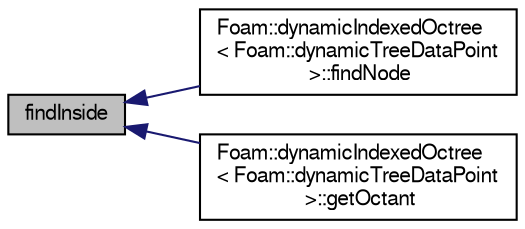 digraph "findInside"
{
  bgcolor="transparent";
  edge [fontname="FreeSans",fontsize="10",labelfontname="FreeSans",labelfontsize="10"];
  node [fontname="FreeSans",fontsize="10",shape=record];
  rankdir="LR";
  Node59 [label="findInside",height=0.2,width=0.4,color="black", fillcolor="grey75", style="filled", fontcolor="black"];
  Node59 -> Node60 [dir="back",color="midnightblue",fontsize="10",style="solid",fontname="FreeSans"];
  Node60 [label="Foam::dynamicIndexedOctree\l\< Foam::dynamicTreeDataPoint\l \>::findNode",height=0.2,width=0.4,color="black",URL="$a25610.html#ad5c6c7189a8dfc2c4aeb05808786f628",tooltip="Find deepest node (as parent+octant) containing point. Starts. "];
  Node59 -> Node61 [dir="back",color="midnightblue",fontsize="10",style="solid",fontname="FreeSans"];
  Node61 [label="Foam::dynamicIndexedOctree\l\< Foam::dynamicTreeDataPoint\l \>::getOctant",height=0.2,width=0.4,color="black",URL="$a25610.html#a36994951ee6485ae76d974d51f6fc871"];
}
